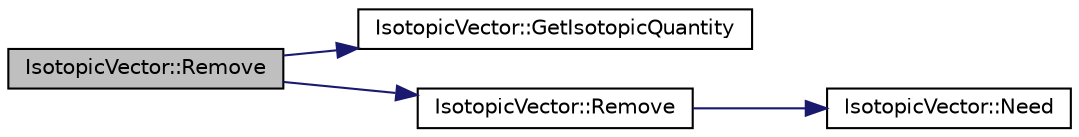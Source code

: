 digraph G
{
  edge [fontname="Helvetica",fontsize="10",labelfontname="Helvetica",labelfontsize="10"];
  node [fontname="Helvetica",fontsize="10",shape=record];
  rankdir="LR";
  Node1 [label="IsotopicVector::Remove",height=0.2,width=0.4,color="black", fillcolor="grey75", style="filled" fontcolor="black"];
  Node1 -> Node2 [color="midnightblue",fontsize="10",style="solid",fontname="Helvetica"];
  Node2 [label="IsotopicVector::GetIsotopicQuantity",height=0.2,width=0.4,color="black", fillcolor="white", style="filled",URL="$class_isotopic_vector.html#a0b65f2635da76635c97ddc39faad22bb",tooltip="Return the IVQuantity map."];
  Node1 -> Node3 [color="midnightblue",fontsize="10",style="solid",fontname="Helvetica"];
  Node3 [label="IsotopicVector::Remove",height=0.2,width=0.4,color="black", fillcolor="white", style="filled",URL="$class_isotopic_vector.html#afb929b3a6d85ad2fedb7d30f73c684d0",tooltip="Remove Quantity gramme of the ZAI Element."];
  Node3 -> Node4 [color="midnightblue",fontsize="10",style="solid",fontname="Helvetica"];
  Node4 [label="IsotopicVector::Need",height=0.2,width=0.4,color="black", fillcolor="white", style="filled",URL="$class_isotopic_vector.html#a5d14a610f543865262051b3a7ca4ab15",tooltip="Fill the fIsotopicQuantityNeeded."];
}
